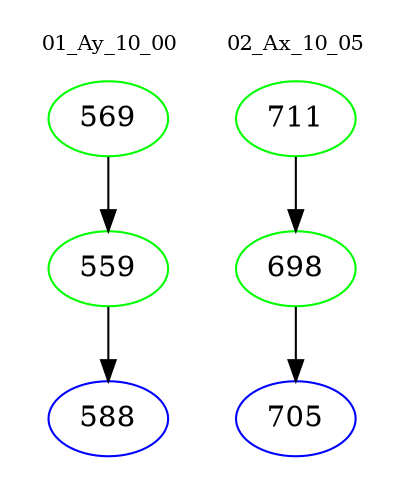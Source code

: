 digraph{
subgraph cluster_0 {
color = white
label = "01_Ay_10_00";
fontsize=10;
T0_569 [label="569", color="green"]
T0_569 -> T0_559 [color="black"]
T0_559 [label="559", color="green"]
T0_559 -> T0_588 [color="black"]
T0_588 [label="588", color="blue"]
}
subgraph cluster_1 {
color = white
label = "02_Ax_10_05";
fontsize=10;
T1_711 [label="711", color="green"]
T1_711 -> T1_698 [color="black"]
T1_698 [label="698", color="green"]
T1_698 -> T1_705 [color="black"]
T1_705 [label="705", color="blue"]
}
}
